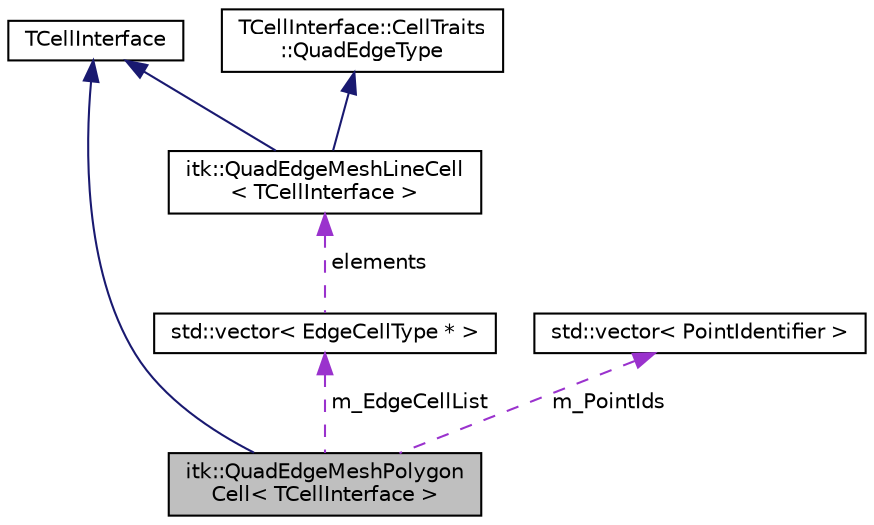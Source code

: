 digraph "itk::QuadEdgeMeshPolygonCell&lt; TCellInterface &gt;"
{
 // LATEX_PDF_SIZE
  edge [fontname="Helvetica",fontsize="10",labelfontname="Helvetica",labelfontsize="10"];
  node [fontname="Helvetica",fontsize="10",shape=record];
  Node1 [label="itk::QuadEdgeMeshPolygon\lCell\< TCellInterface \>",height=0.2,width=0.4,color="black", fillcolor="grey75", style="filled", fontcolor="black",tooltip=" "];
  Node2 -> Node1 [dir="back",color="midnightblue",fontsize="10",style="solid",fontname="Helvetica"];
  Node2 [label="TCellInterface",height=0.2,width=0.4,color="black", fillcolor="white", style="filled",tooltip=" "];
  Node3 -> Node1 [dir="back",color="darkorchid3",fontsize="10",style="dashed",label=" m_PointIds" ,fontname="Helvetica"];
  Node3 [label="std::vector\< PointIdentifier \>",height=0.2,width=0.4,color="black", fillcolor="white", style="filled",tooltip=" "];
  Node4 -> Node1 [dir="back",color="darkorchid3",fontsize="10",style="dashed",label=" m_EdgeCellList" ,fontname="Helvetica"];
  Node4 [label="std::vector\< EdgeCellType * \>",height=0.2,width=0.4,color="black", fillcolor="white", style="filled",tooltip=" "];
  Node5 -> Node4 [dir="back",color="darkorchid3",fontsize="10",style="dashed",label=" elements" ,fontname="Helvetica"];
  Node5 [label="itk::QuadEdgeMeshLineCell\l\< TCellInterface \>",height=0.2,width=0.4,color="black", fillcolor="white", style="filled",URL="$classitk_1_1QuadEdgeMeshLineCell.html",tooltip="Class that connects the QuadEdgeMesh with the Mesh."];
  Node2 -> Node5 [dir="back",color="midnightblue",fontsize="10",style="solid",fontname="Helvetica"];
  Node6 -> Node5 [dir="back",color="midnightblue",fontsize="10",style="solid",fontname="Helvetica"];
  Node6 [label="TCellInterface::CellTraits\l::QuadEdgeType",height=0.2,width=0.4,color="black", fillcolor="white", style="filled",tooltip=" "];
}
